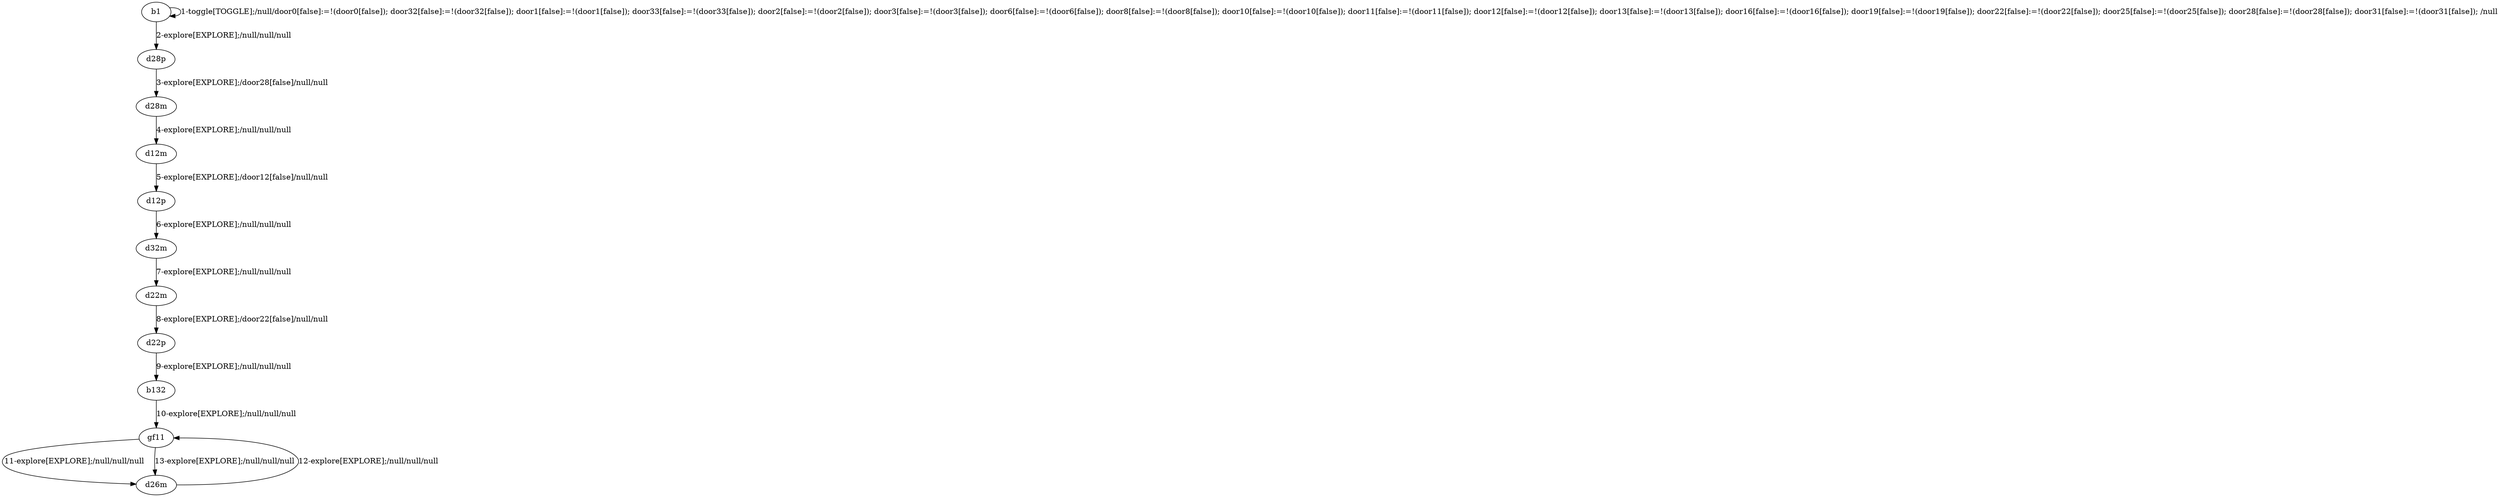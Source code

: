 # Total number of goals covered by this test: 2
# d22p --> b132
# b132 --> gf11

digraph g {
"b1" -> "b1" [label = "1-toggle[TOGGLE];/null/door0[false]:=!(door0[false]); door32[false]:=!(door32[false]); door1[false]:=!(door1[false]); door33[false]:=!(door33[false]); door2[false]:=!(door2[false]); door3[false]:=!(door3[false]); door6[false]:=!(door6[false]); door8[false]:=!(door8[false]); door10[false]:=!(door10[false]); door11[false]:=!(door11[false]); door12[false]:=!(door12[false]); door13[false]:=!(door13[false]); door16[false]:=!(door16[false]); door19[false]:=!(door19[false]); door22[false]:=!(door22[false]); door25[false]:=!(door25[false]); door28[false]:=!(door28[false]); door31[false]:=!(door31[false]); /null"];
"b1" -> "d28p" [label = "2-explore[EXPLORE];/null/null/null"];
"d28p" -> "d28m" [label = "3-explore[EXPLORE];/door28[false]/null/null"];
"d28m" -> "d12m" [label = "4-explore[EXPLORE];/null/null/null"];
"d12m" -> "d12p" [label = "5-explore[EXPLORE];/door12[false]/null/null"];
"d12p" -> "d32m" [label = "6-explore[EXPLORE];/null/null/null"];
"d32m" -> "d22m" [label = "7-explore[EXPLORE];/null/null/null"];
"d22m" -> "d22p" [label = "8-explore[EXPLORE];/door22[false]/null/null"];
"d22p" -> "b132" [label = "9-explore[EXPLORE];/null/null/null"];
"b132" -> "gf11" [label = "10-explore[EXPLORE];/null/null/null"];
"gf11" -> "d26m" [label = "11-explore[EXPLORE];/null/null/null"];
"d26m" -> "gf11" [label = "12-explore[EXPLORE];/null/null/null"];
"gf11" -> "d26m" [label = "13-explore[EXPLORE];/null/null/null"];
}